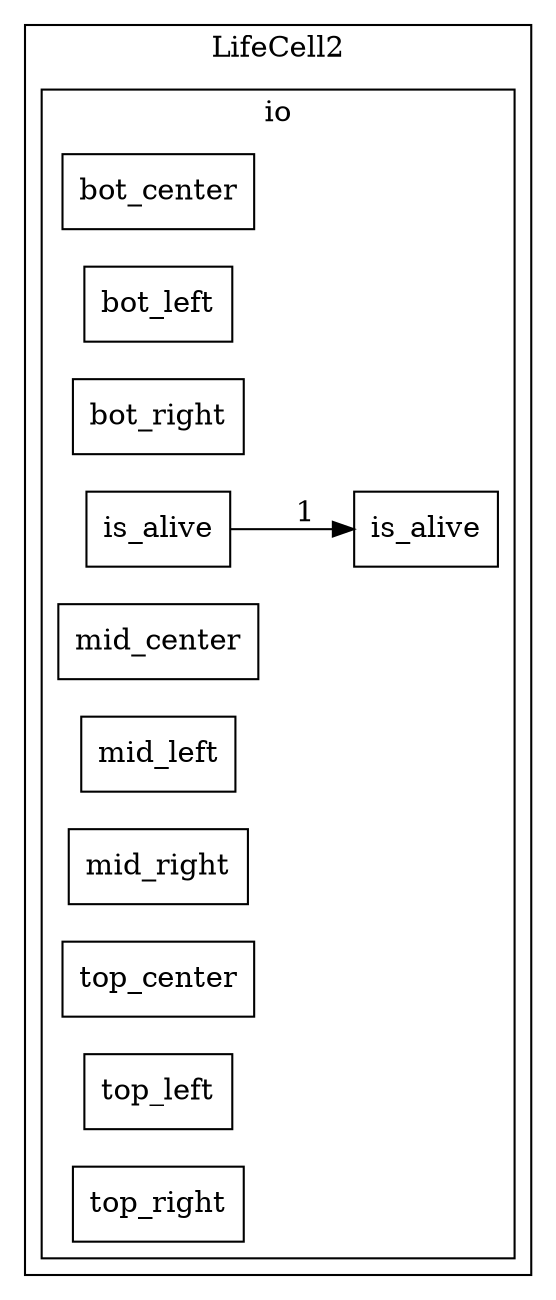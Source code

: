 digraph TopTop {
rankdir = LR;
subgraph clusterLifeCell2{
label = "LifeCell2";
subgraph clusterio__0{
node [shape=box];
label = "io";
io_bot_center[label="bot_center"];
io_bot_left[label="bot_left"];
io_bot_right[label="bot_right"];
io_is_alive[label="is_alive"];
is_alive -> io_is_alive[label="1"];
io_mid_center[label="mid_center"];
io_mid_left[label="mid_left"];
io_mid_right[label="mid_right"];
io_top_center[label="top_center"];
io_top_left[label="top_left"];
io_top_right[label="top_right"];
}
}
}